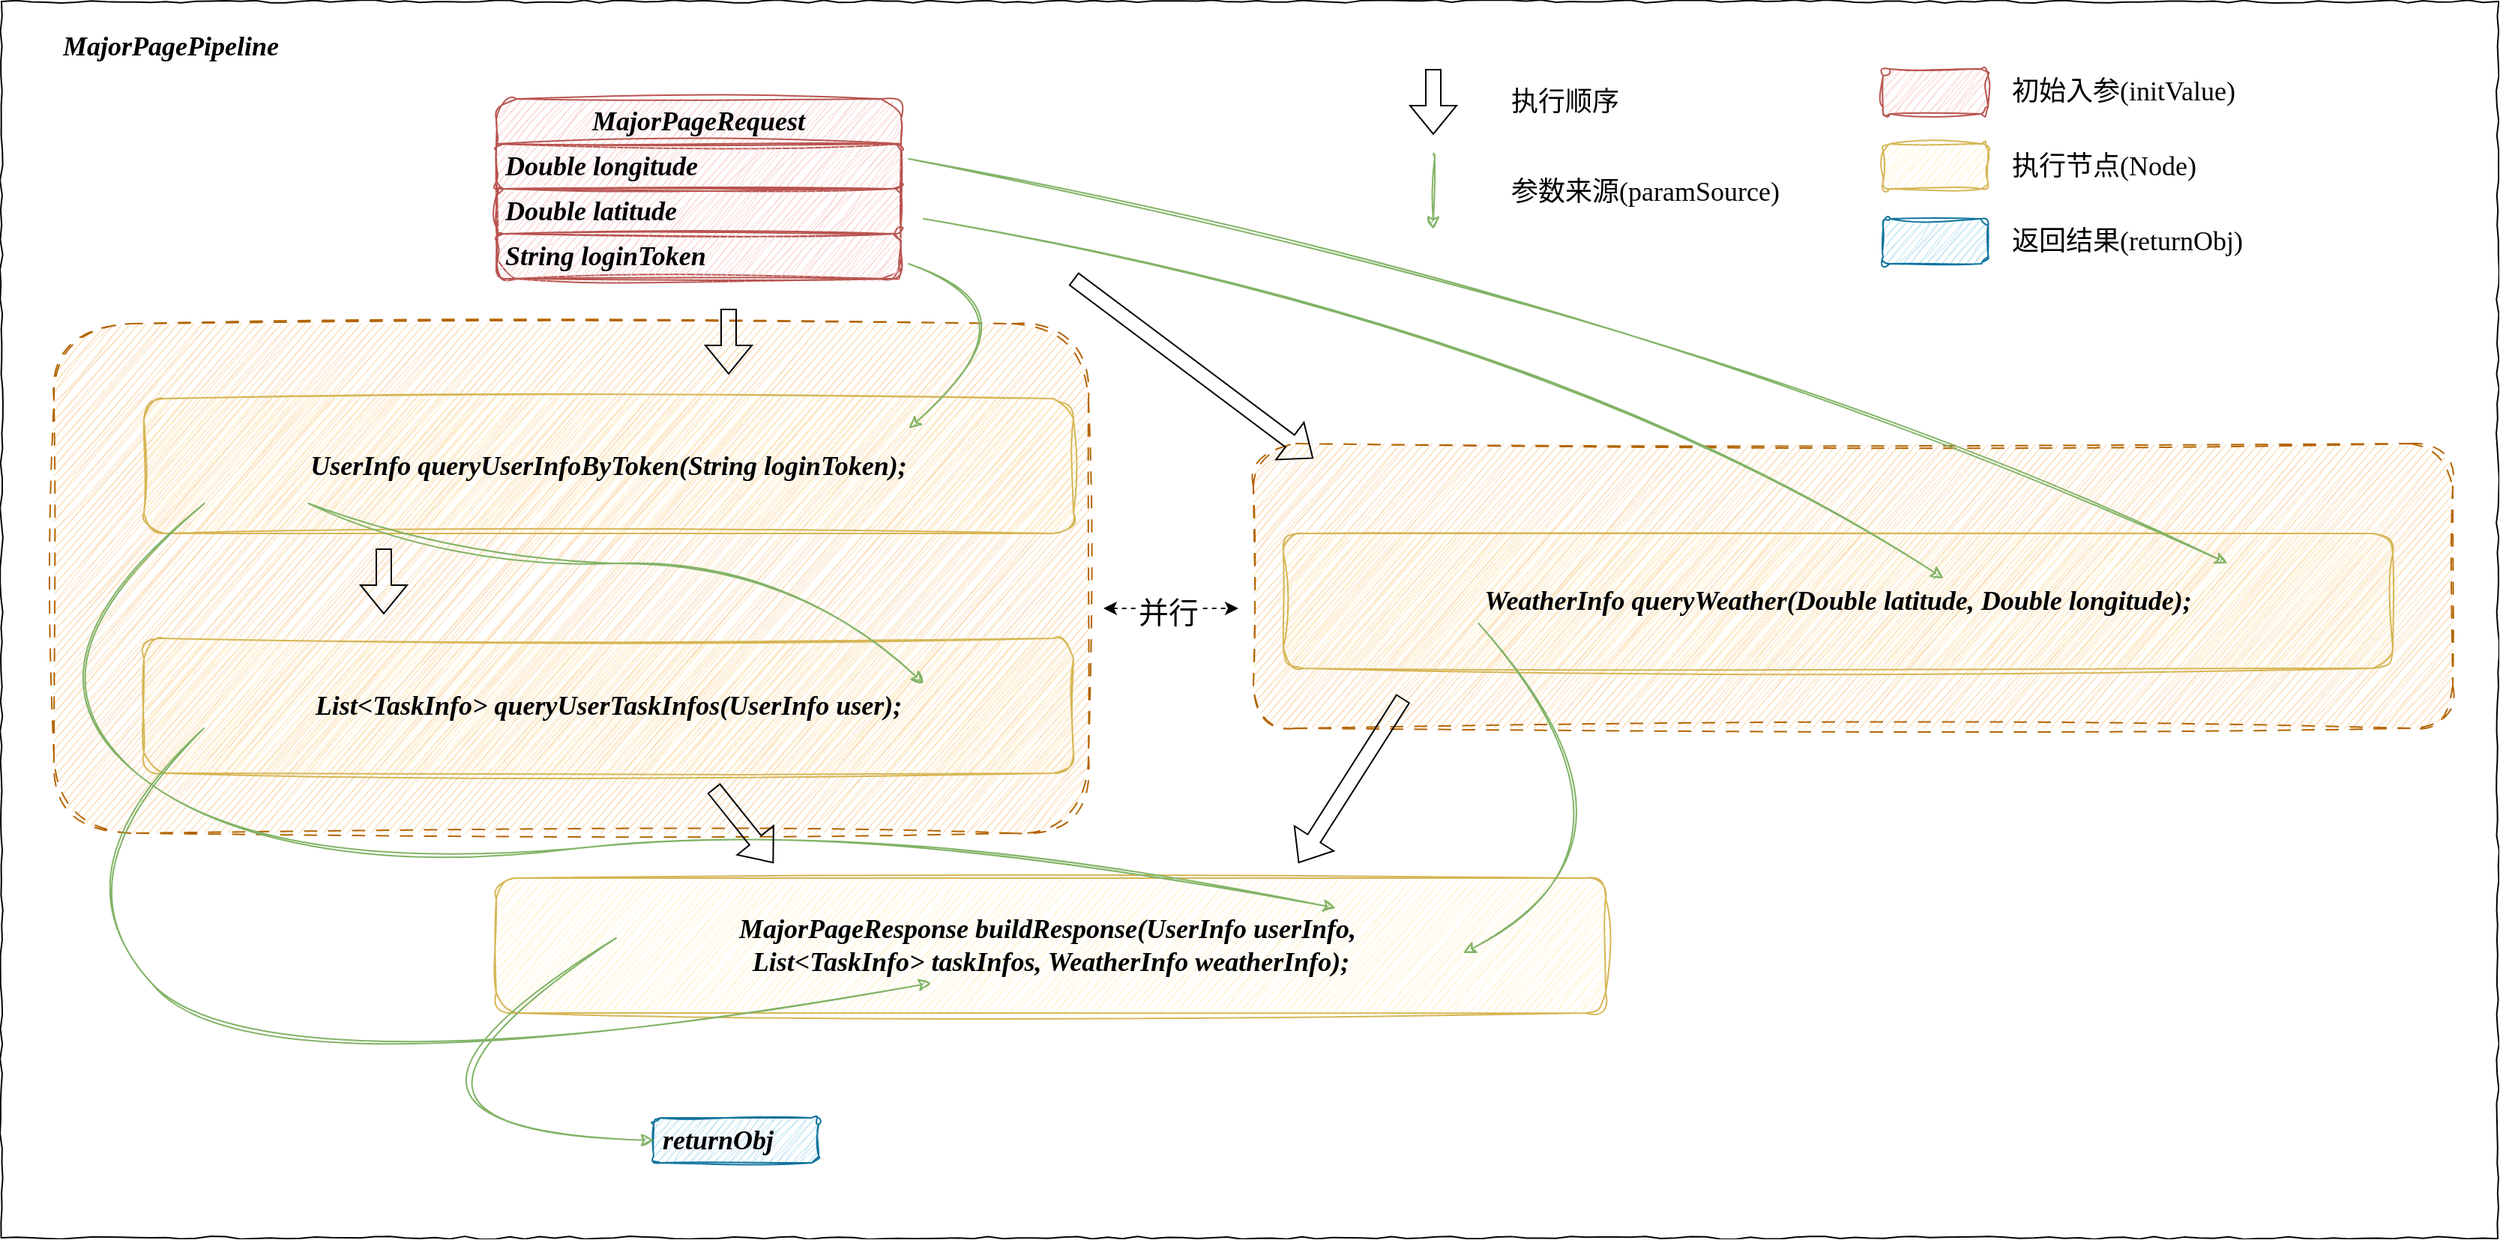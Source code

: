 <mxfile version="24.4.13" type="device">
  <diagram name="第 1 页" id="bbYAsJ9AS1H-cQh3gX90">
    <mxGraphModel dx="2074" dy="1197" grid="1" gridSize="10" guides="1" tooltips="1" connect="1" arrows="1" fold="1" page="1" pageScale="1" pageWidth="690" pageHeight="980" math="0" shadow="0">
      <root>
        <mxCell id="0" />
        <mxCell id="1" parent="0" />
        <mxCell id="9jJBGloCcnisnuSVjkhD-1" value="" style="rounded=0;whiteSpace=wrap;html=1;comic=1;" parent="1" vertex="1">
          <mxGeometry x="25" y="15" width="1665" height="825" as="geometry" />
        </mxCell>
        <mxCell id="YPaQVUYAeXkpW8j93ved-6" value="" style="rounded=1;whiteSpace=wrap;html=1;dashed=1;dashPattern=8 8;fillColor=#fad7ac;strokeColor=#b46504;sketch=1;curveFitting=1;jiggle=2;fontFamily=Comic Sans MS;" parent="1" vertex="1">
          <mxGeometry x="60" y="230" width="690" height="340" as="geometry" />
        </mxCell>
        <mxCell id="YPaQVUYAeXkpW8j93ved-7" value="" style="rounded=1;whiteSpace=wrap;html=1;dashed=1;dashPattern=8 8;fillColor=#fad7ac;strokeColor=#b46504;sketch=1;curveFitting=1;jiggle=2;fontFamily=Comic Sans MS;" parent="1" vertex="1">
          <mxGeometry x="860" y="310" width="800" height="190" as="geometry" />
        </mxCell>
        <mxCell id="vOWczvrueF11Am09t13T-1" value="&lt;i&gt;&lt;font style=&quot;&quot; size=&quot;1&quot;&gt;&lt;b style=&quot;font-size: 18px;&quot;&gt;UserInfo queryUserInfoByToken(String loginToken);&lt;/b&gt;&lt;/font&gt;&lt;/i&gt;" style="rounded=1;whiteSpace=wrap;html=1;fillColor=#fff2cc;strokeColor=#d6b656;sketch=1;curveFitting=1;jiggle=2;fontFamily=Comic Sans MS;" parent="1" vertex="1">
          <mxGeometry x="120" y="280" width="620" height="90" as="geometry" />
        </mxCell>
        <mxCell id="JGUKwS1q1bDIkYwTgo52-1" value="&lt;i&gt;&lt;font style=&quot;&quot; size=&quot;1&quot;&gt;&lt;b style=&quot;font-size: 18px;&quot;&gt;List&amp;lt;TaskInfo&amp;gt; queryUserTaskInfos(UserInfo user);&lt;/b&gt;&lt;/font&gt;&lt;/i&gt;" style="rounded=1;whiteSpace=wrap;html=1;fillColor=#fff2cc;strokeColor=#d6b656;sketch=1;curveFitting=1;jiggle=2;fontFamily=Comic Sans MS;" parent="1" vertex="1">
          <mxGeometry x="120" y="440" width="620" height="90" as="geometry" />
        </mxCell>
        <mxCell id="JGUKwS1q1bDIkYwTgo52-2" value="&lt;i&gt;&lt;font style=&quot;&quot; size=&quot;1&quot;&gt;&lt;b style=&quot;font-size: 18px;&quot;&gt;WeatherInfo queryWeather(Double&amp;nbsp;&lt;/b&gt;&lt;/font&gt;&lt;/i&gt;&lt;span style=&quot;background-color: initial; font-size: 18px;&quot;&gt;&lt;font&gt;&lt;b&gt;&lt;i&gt;latitude, Double l&lt;/i&gt;&lt;/b&gt;&lt;/font&gt;&lt;/span&gt;&lt;i&gt;&lt;font style=&quot;&quot;&gt;&lt;span style=&quot;font-size: 18px;&quot;&gt;&lt;b&gt;ongitude&lt;/b&gt;&lt;/span&gt;&lt;b style=&quot;font-size: 18px;&quot;&gt;);&lt;/b&gt;&lt;/font&gt;&lt;/i&gt;" style="rounded=1;whiteSpace=wrap;html=1;fillColor=#fff2cc;strokeColor=#d6b656;sketch=1;curveFitting=1;jiggle=2;fontFamily=Comic Sans MS;" parent="1" vertex="1">
          <mxGeometry x="880" y="370" width="740" height="90" as="geometry" />
        </mxCell>
        <mxCell id="JGUKwS1q1bDIkYwTgo52-3" value="&lt;i&gt;&lt;font style=&quot;&quot; size=&quot;1&quot;&gt;&lt;b style=&quot;font-size: 18px;&quot;&gt;MajorPageResponse buildResponse(UserInfo&amp;nbsp;&lt;/b&gt;&lt;/font&gt;&lt;/i&gt;&lt;span style=&quot;background-color: initial; font-size: 18px;&quot;&gt;&lt;font&gt;&lt;b&gt;&lt;i&gt;userInfo,&amp;nbsp;&lt;/i&gt;&lt;/b&gt;&lt;/font&gt;&lt;/span&gt;&lt;div&gt;&lt;span style=&quot;background-color: initial; font-size: 18px;&quot;&gt;&lt;font&gt;&lt;b&gt;&lt;i&gt;List&amp;lt;TaskInfo&amp;gt; taskInfos, WeatherInfo weatherInfo&lt;/i&gt;&lt;/b&gt;&lt;/font&gt;&lt;/span&gt;&lt;i&gt;&lt;font style=&quot;&quot;&gt;&lt;b style=&quot;font-size: 18px;&quot;&gt;);&lt;/b&gt;&lt;/font&gt;&lt;/i&gt;&lt;/div&gt;" style="rounded=1;whiteSpace=wrap;html=1;fillColor=#fff2cc;strokeColor=#d6b656;sketch=1;curveFitting=1;jiggle=2;fontFamily=Comic Sans MS;" parent="1" vertex="1">
          <mxGeometry x="355" y="600" width="740" height="90" as="geometry" />
        </mxCell>
        <mxCell id="JGUKwS1q1bDIkYwTgo52-4" value="&lt;font size=&quot;1&quot;&gt;&lt;i&gt;&lt;b style=&quot;font-size: 18px;&quot;&gt;MajorPageRequest&lt;/b&gt;&lt;/i&gt;&lt;/font&gt;" style="swimlane;fontStyle=0;childLayout=stackLayout;horizontal=1;startSize=30;horizontalStack=0;resizeParent=1;resizeParentMax=0;resizeLast=0;collapsible=1;marginBottom=0;whiteSpace=wrap;html=1;fillColor=#f8cecc;strokeColor=#b85450;sketch=1;curveFitting=1;jiggle=2;rounded=1;fontFamily=Comic Sans MS;" parent="1" vertex="1">
          <mxGeometry x="355" y="80" width="270" height="120" as="geometry" />
        </mxCell>
        <mxCell id="JGUKwS1q1bDIkYwTgo52-5" value="&lt;span style=&quot;background-color: initial; text-align: center; font-size: 18px;&quot;&gt;&lt;font&gt;&lt;b&gt;&lt;i&gt;Double l&lt;/i&gt;&lt;/b&gt;&lt;/font&gt;&lt;/span&gt;&lt;i style=&quot;text-align: center;&quot;&gt;&lt;font&gt;&lt;span style=&quot;font-size: 18px;&quot;&gt;&lt;b&gt;ongitude&lt;/b&gt;&lt;/span&gt;&lt;/font&gt;&lt;/i&gt;" style="text;strokeColor=#b85450;fillColor=#f8cecc;align=left;verticalAlign=middle;spacingLeft=4;spacingRight=4;overflow=hidden;points=[[0,0.5],[1,0.5]];portConstraint=eastwest;rotatable=0;whiteSpace=wrap;html=1;sketch=1;curveFitting=1;jiggle=2;rounded=1;fontFamily=Comic Sans MS;" parent="JGUKwS1q1bDIkYwTgo52-4" vertex="1">
          <mxGeometry y="30" width="270" height="30" as="geometry" />
        </mxCell>
        <mxCell id="JGUKwS1q1bDIkYwTgo52-6" value="&lt;i style=&quot;text-align: center;&quot;&gt;&lt;font size=&quot;1&quot;&gt;&lt;b style=&quot;font-size: 18px;&quot;&gt;Double&amp;nbsp;&lt;/b&gt;&lt;/font&gt;&lt;/i&gt;&lt;span style=&quot;text-align: center; background-color: initial; font-size: 18px;&quot;&gt;&lt;font&gt;&lt;b&gt;&lt;i&gt;latitude&lt;/i&gt;&lt;/b&gt;&lt;/font&gt;&lt;/span&gt;" style="text;strokeColor=#b85450;fillColor=#f8cecc;align=left;verticalAlign=middle;spacingLeft=4;spacingRight=4;overflow=hidden;points=[[0,0.5],[1,0.5]];portConstraint=eastwest;rotatable=0;whiteSpace=wrap;html=1;sketch=1;curveFitting=1;jiggle=2;rounded=1;fontFamily=Comic Sans MS;" parent="JGUKwS1q1bDIkYwTgo52-4" vertex="1">
          <mxGeometry y="60" width="270" height="30" as="geometry" />
        </mxCell>
        <mxCell id="JGUKwS1q1bDIkYwTgo52-7" value="&lt;i style=&quot;text-align: center;&quot;&gt;&lt;font size=&quot;1&quot;&gt;&lt;b style=&quot;font-size: 18px;&quot;&gt;String loginToken&lt;/b&gt;&lt;/font&gt;&lt;/i&gt;" style="text;strokeColor=#b85450;fillColor=#f8cecc;align=left;verticalAlign=middle;spacingLeft=4;spacingRight=4;overflow=hidden;points=[[0,0.5],[1,0.5]];portConstraint=eastwest;rotatable=0;whiteSpace=wrap;html=1;sketch=1;curveFitting=1;jiggle=2;rounded=1;fontFamily=Comic Sans MS;" parent="JGUKwS1q1bDIkYwTgo52-4" vertex="1">
          <mxGeometry y="90" width="270" height="30" as="geometry" />
        </mxCell>
        <mxCell id="JGUKwS1q1bDIkYwTgo52-9" value="" style="curved=1;endArrow=classic;html=1;rounded=0;fillColor=#d5e8d4;strokeColor=#82b366;sketch=1;curveFitting=1;jiggle=2;entryX=0.823;entryY=0.222;entryDx=0;entryDy=0;entryPerimeter=0;fontFamily=Comic Sans MS;" parent="1" target="vOWczvrueF11Am09t13T-1" edge="1">
          <mxGeometry width="50" height="50" relative="1" as="geometry">
            <mxPoint x="630" y="190" as="sourcePoint" />
            <mxPoint x="610" y="320" as="targetPoint" />
            <Array as="points">
              <mxPoint x="720" y="220" />
            </Array>
          </mxGeometry>
        </mxCell>
        <mxCell id="JGUKwS1q1bDIkYwTgo52-10" value="" style="curved=1;endArrow=classic;html=1;rounded=0;fillColor=#d5e8d4;strokeColor=#82b366;sketch=1;curveFitting=1;jiggle=2;exitX=0.177;exitY=0.778;exitDx=0;exitDy=0;exitPerimeter=0;entryX=0.839;entryY=0.333;entryDx=0;entryDy=0;entryPerimeter=0;fontFamily=Comic Sans MS;" parent="1" source="vOWczvrueF11Am09t13T-1" target="JGUKwS1q1bDIkYwTgo52-1" edge="1">
          <mxGeometry width="50" height="50" relative="1" as="geometry">
            <mxPoint x="250" y="350" as="sourcePoint" />
            <mxPoint x="600" y="410" as="targetPoint" />
            <Array as="points">
              <mxPoint x="320" y="390" />
              <mxPoint x="550" y="390" />
            </Array>
          </mxGeometry>
        </mxCell>
        <mxCell id="JGUKwS1q1bDIkYwTgo52-11" value="" style="curved=1;endArrow=classic;html=1;rounded=0;fillColor=#d5e8d4;strokeColor=#82b366;sketch=1;curveFitting=1;jiggle=2;entryX=0.595;entryY=0.333;entryDx=0;entryDy=0;entryPerimeter=0;fontFamily=Comic Sans MS;" parent="1" target="JGUKwS1q1bDIkYwTgo52-2" edge="1">
          <mxGeometry width="50" height="50" relative="1" as="geometry">
            <mxPoint x="640" y="160" as="sourcePoint" />
            <mxPoint x="820" y="500" as="targetPoint" />
            <Array as="points">
              <mxPoint x="1060" y="230" />
            </Array>
          </mxGeometry>
        </mxCell>
        <mxCell id="JGUKwS1q1bDIkYwTgo52-12" value="" style="curved=1;endArrow=classic;html=1;rounded=0;fillColor=#d5e8d4;strokeColor=#82b366;sketch=1;curveFitting=1;jiggle=2;entryX=0.851;entryY=0.222;entryDx=0;entryDy=0;entryPerimeter=0;fontFamily=Comic Sans MS;" parent="1" target="JGUKwS1q1bDIkYwTgo52-2" edge="1">
          <mxGeometry width="50" height="50" relative="1" as="geometry">
            <mxPoint x="630" y="120" as="sourcePoint" />
            <mxPoint x="560" y="570" as="targetPoint" />
            <Array as="points">
              <mxPoint x="1150" y="220" />
            </Array>
          </mxGeometry>
        </mxCell>
        <mxCell id="JGUKwS1q1bDIkYwTgo52-13" value="" style="curved=1;endArrow=classic;html=1;rounded=0;fillColor=#d5e8d4;strokeColor=#82b366;sketch=1;curveFitting=1;jiggle=2;exitX=0.065;exitY=0.778;exitDx=0;exitDy=0;exitPerimeter=0;fontFamily=Comic Sans MS;" parent="1" source="vOWczvrueF11Am09t13T-1" edge="1">
          <mxGeometry width="50" height="50" relative="1" as="geometry">
            <mxPoint x="20" y="400" as="sourcePoint" />
            <mxPoint x="915" y="620" as="targetPoint" />
            <Array as="points">
              <mxPoint x="30" y="460" />
              <mxPoint x="200" y="600" />
              <mxPoint x="620" y="560" />
            </Array>
          </mxGeometry>
        </mxCell>
        <mxCell id="JGUKwS1q1bDIkYwTgo52-14" value="" style="curved=1;endArrow=classic;html=1;rounded=0;fillColor=#d5e8d4;strokeColor=#82b366;sketch=1;curveFitting=1;jiggle=2;entryX=0.392;entryY=0.778;entryDx=0;entryDy=0;entryPerimeter=0;fontFamily=Comic Sans MS;" parent="1" target="JGUKwS1q1bDIkYwTgo52-3" edge="1">
          <mxGeometry width="50" height="50" relative="1" as="geometry">
            <mxPoint x="160" y="500" as="sourcePoint" />
            <mxPoint x="680" y="860" as="targetPoint" />
            <Array as="points">
              <mxPoint x="60" y="590" />
              <mxPoint x="190" y="750" />
            </Array>
          </mxGeometry>
        </mxCell>
        <mxCell id="JGUKwS1q1bDIkYwTgo52-15" value="" style="curved=1;endArrow=classic;html=1;rounded=0;fillColor=#d5e8d4;strokeColor=#82b366;sketch=1;curveFitting=1;jiggle=2;exitX=0.176;exitY=0.667;exitDx=0;exitDy=0;exitPerimeter=0;fontFamily=Comic Sans MS;" parent="1" source="JGUKwS1q1bDIkYwTgo52-2" edge="1">
          <mxGeometry width="50" height="50" relative="1" as="geometry">
            <mxPoint x="280" y="550" as="sourcePoint" />
            <mxPoint x="1000" y="650" as="targetPoint" />
            <Array as="points">
              <mxPoint x="1140" y="580" />
            </Array>
          </mxGeometry>
        </mxCell>
        <mxCell id="JGUKwS1q1bDIkYwTgo52-18" value="&lt;div style=&quot;text-align: center;&quot;&gt;&lt;span style=&quot;background-color: initial; font-size: 18px;&quot;&gt;&lt;font&gt;&lt;b&gt;&lt;i&gt;returnObj&lt;/i&gt;&lt;/b&gt;&lt;/font&gt;&lt;/span&gt;&lt;/div&gt;" style="text;strokeColor=#10739e;fillColor=#b1ddf0;align=left;verticalAlign=middle;spacingLeft=4;spacingRight=4;overflow=hidden;points=[[0,0.5],[1,0.5]];portConstraint=eastwest;rotatable=0;whiteSpace=wrap;html=1;sketch=1;curveFitting=1;jiggle=2;rounded=1;fontFamily=Comic Sans MS;" parent="1" vertex="1">
          <mxGeometry x="460" y="760" width="110" height="30" as="geometry" />
        </mxCell>
        <mxCell id="JGUKwS1q1bDIkYwTgo52-19" value="" style="curved=1;endArrow=classic;html=1;rounded=0;fillColor=#d5e8d4;strokeColor=#82b366;sketch=1;curveFitting=1;jiggle=2;entryX=0;entryY=0.5;entryDx=0;entryDy=0;exitX=0.108;exitY=0.444;exitDx=0;exitDy=0;exitPerimeter=0;fontFamily=Comic Sans MS;" parent="1" source="JGUKwS1q1bDIkYwTgo52-3" target="JGUKwS1q1bDIkYwTgo52-18" edge="1">
          <mxGeometry width="50" height="50" relative="1" as="geometry">
            <mxPoint x="150" y="760" as="sourcePoint" />
            <mxPoint x="240" y="900" as="targetPoint" />
            <Array as="points">
              <mxPoint x="230" y="770" />
            </Array>
          </mxGeometry>
        </mxCell>
        <mxCell id="JGUKwS1q1bDIkYwTgo52-20" value="&lt;i style=&quot;font-size: x-small; text-align: center;&quot;&gt;&lt;b style=&quot;font-size: 18px;&quot;&gt;MajorPagePipeline&lt;/b&gt;&lt;/i&gt;" style="text;strokeColor=none;fillColor=none;align=left;verticalAlign=middle;spacingLeft=4;spacingRight=4;overflow=hidden;points=[[0,0.5],[1,0.5]];portConstraint=eastwest;rotatable=0;whiteSpace=wrap;html=1;fontFamily=Comic Sans MS;" parent="1" vertex="1">
          <mxGeometry x="60" y="30" width="200" height="30" as="geometry" />
        </mxCell>
        <mxCell id="JGUKwS1q1bDIkYwTgo52-24" value="" style="rounded=1;whiteSpace=wrap;html=1;sketch=1;jiggle=2;curveFitting=1;strokeColor=#b85450;align=center;verticalAlign=middle;fontFamily=Comic Sans MS;fontSize=12;fontColor=default;fontStyle=0;fillColor=#f8cecc;" parent="1" vertex="1">
          <mxGeometry x="1280" y="60" width="70" height="30" as="geometry" />
        </mxCell>
        <mxCell id="JGUKwS1q1bDIkYwTgo52-25" value="" style="shape=flexArrow;endArrow=classic;html=1;rounded=0;exitX=0.098;exitY=1.033;exitDx=0;exitDy=0;exitPerimeter=0;entryX=0.098;entryY=-0.033;entryDx=0;entryDy=0;entryPerimeter=0;fontFamily=Comic Sans MS;" parent="1" edge="1">
          <mxGeometry width="50" height="50" relative="1" as="geometry">
            <mxPoint x="980" y="60" as="sourcePoint" />
            <mxPoint x="980" y="104" as="targetPoint" />
          </mxGeometry>
        </mxCell>
        <mxCell id="JGUKwS1q1bDIkYwTgo52-26" value="" style="rounded=1;whiteSpace=wrap;html=1;sketch=1;jiggle=2;curveFitting=1;strokeColor=#d6b656;align=center;verticalAlign=middle;fontFamily=Comic Sans MS;fontSize=12;fontColor=default;fontStyle=0;fillColor=#fff2cc;" parent="1" vertex="1">
          <mxGeometry x="1280" y="110" width="70" height="30" as="geometry" />
        </mxCell>
        <mxCell id="JGUKwS1q1bDIkYwTgo52-28" value="" style="rounded=1;whiteSpace=wrap;html=1;sketch=1;jiggle=2;curveFitting=1;strokeColor=#10739e;align=left;verticalAlign=middle;fontFamily=Comic Sans MS;fontSize=12;fontColor=default;fontStyle=0;fillColor=#b1ddf0;spacingLeft=4;spacingRight=4;gradientColor=none;" parent="1" vertex="1">
          <mxGeometry x="1280" y="160" width="70" height="30" as="geometry" />
        </mxCell>
        <mxCell id="JGUKwS1q1bDIkYwTgo52-29" value="&lt;div style=&quot;text-align: center;&quot;&gt;&lt;span style=&quot;background-color: initial; font-size: 18px;&quot;&gt;&lt;font&gt;初始入参(initValue)&lt;/font&gt;&lt;/span&gt;&lt;/div&gt;" style="text;strokeColor=none;fillColor=none;align=left;verticalAlign=middle;spacingLeft=4;spacingRight=4;overflow=hidden;points=[[0,0.5],[1,0.5]];portConstraint=eastwest;rotatable=0;whiteSpace=wrap;html=1;fontFamily=Comic Sans MS;" parent="1" vertex="1">
          <mxGeometry x="1360" y="60" width="210" height="30" as="geometry" />
        </mxCell>
        <mxCell id="JGUKwS1q1bDIkYwTgo52-31" value="&lt;div style=&quot;text-align: center;&quot;&gt;&lt;span style=&quot;background-color: initial; font-size: 18px;&quot;&gt;&lt;font&gt;执行节点(Node)&lt;/font&gt;&lt;/span&gt;&lt;/div&gt;" style="text;strokeColor=none;fillColor=none;align=left;verticalAlign=middle;spacingLeft=4;spacingRight=4;overflow=hidden;points=[[0,0.5],[1,0.5]];portConstraint=eastwest;rotatable=0;whiteSpace=wrap;html=1;fontFamily=Comic Sans MS;" parent="1" vertex="1">
          <mxGeometry x="1360" y="110" width="210" height="30" as="geometry" />
        </mxCell>
        <mxCell id="JGUKwS1q1bDIkYwTgo52-32" value="&lt;div style=&quot;text-align: center;&quot;&gt;&lt;span style=&quot;background-color: initial; font-size: 18px;&quot;&gt;&lt;font&gt;返回结果(returnObj)&lt;/font&gt;&lt;/span&gt;&lt;/div&gt;" style="text;strokeColor=none;fillColor=none;align=left;verticalAlign=middle;spacingLeft=4;spacingRight=4;overflow=hidden;points=[[0,0.5],[1,0.5]];portConstraint=eastwest;rotatable=0;whiteSpace=wrap;html=1;fontFamily=Comic Sans MS;" parent="1" vertex="1">
          <mxGeometry x="1360" y="160" width="210" height="30" as="geometry" />
        </mxCell>
        <mxCell id="JGUKwS1q1bDIkYwTgo52-33" value="&lt;div style=&quot;text-align: center;&quot;&gt;&lt;span style=&quot;background-color: initial; font-size: 18px;&quot;&gt;&lt;font&gt;执行顺序&lt;/font&gt;&lt;/span&gt;&lt;/div&gt;" style="text;strokeColor=none;fillColor=none;align=left;verticalAlign=middle;spacingLeft=4;spacingRight=4;overflow=hidden;points=[[0,0.5],[1,0.5]];portConstraint=eastwest;rotatable=0;whiteSpace=wrap;html=1;fontFamily=Comic Sans MS;" parent="1" vertex="1">
          <mxGeometry x="1025.5" y="67" width="210" height="30" as="geometry" />
        </mxCell>
        <mxCell id="FAXZkEMfxZnQdSqHwnY_-1" value="" style="curved=1;endArrow=classic;html=1;rounded=0;sketch=1;jiggle=2;curveFitting=1;strokeColor=#82b366;align=center;verticalAlign=middle;fontFamily=Comic Sans MS;fontSize=11;fontColor=default;labelBackgroundColor=default;fillColor=#d5e8d4;" parent="1" edge="1">
          <mxGeometry width="50" height="50" relative="1" as="geometry">
            <mxPoint x="980" y="117" as="sourcePoint" />
            <mxPoint x="980" y="167" as="targetPoint" />
            <Array as="points" />
          </mxGeometry>
        </mxCell>
        <mxCell id="FAXZkEMfxZnQdSqHwnY_-2" value="&lt;div style=&quot;text-align: center;&quot;&gt;&lt;span style=&quot;background-color: initial; font-size: 18px;&quot;&gt;&lt;font&gt;参数来源(paramSource)&lt;/font&gt;&lt;/span&gt;&lt;/div&gt;" style="text;strokeColor=none;fillColor=none;align=left;verticalAlign=middle;spacingLeft=4;spacingRight=4;overflow=hidden;points=[[0,0.5],[1,0.5]];portConstraint=eastwest;rotatable=0;whiteSpace=wrap;html=1;fontFamily=Comic Sans MS;" parent="1" vertex="1">
          <mxGeometry x="1025.5" y="127" width="230" height="30" as="geometry" />
        </mxCell>
        <mxCell id="YPaQVUYAeXkpW8j93ved-1" value="" style="shape=flexArrow;endArrow=classic;html=1;rounded=0;exitX=0.098;exitY=1.033;exitDx=0;exitDy=0;exitPerimeter=0;entryX=0.098;entryY=-0.033;entryDx=0;entryDy=0;entryPerimeter=0;fontFamily=Comic Sans MS;" parent="1" edge="1">
          <mxGeometry width="50" height="50" relative="1" as="geometry">
            <mxPoint x="510" y="220" as="sourcePoint" />
            <mxPoint x="510" y="264" as="targetPoint" />
          </mxGeometry>
        </mxCell>
        <mxCell id="YPaQVUYAeXkpW8j93ved-2" value="" style="shape=flexArrow;endArrow=classic;html=1;rounded=0;exitX=0.098;exitY=1.033;exitDx=0;exitDy=0;exitPerimeter=0;entryX=0.098;entryY=-0.033;entryDx=0;entryDy=0;entryPerimeter=0;fontFamily=Comic Sans MS;" parent="1" edge="1">
          <mxGeometry width="50" height="50" relative="1" as="geometry">
            <mxPoint x="280" y="380" as="sourcePoint" />
            <mxPoint x="280" y="424" as="targetPoint" />
          </mxGeometry>
        </mxCell>
        <mxCell id="YPaQVUYAeXkpW8j93ved-3" value="" style="shape=flexArrow;endArrow=classic;html=1;rounded=0;exitX=0.098;exitY=1.033;exitDx=0;exitDy=0;exitPerimeter=0;fontFamily=Comic Sans MS;" parent="1" edge="1">
          <mxGeometry width="50" height="50" relative="1" as="geometry">
            <mxPoint x="500" y="540" as="sourcePoint" />
            <mxPoint x="540" y="590" as="targetPoint" />
          </mxGeometry>
        </mxCell>
        <mxCell id="YPaQVUYAeXkpW8j93ved-4" value="" style="shape=flexArrow;endArrow=classic;html=1;rounded=0;exitX=0.098;exitY=1.033;exitDx=0;exitDy=0;exitPerimeter=0;fontFamily=Comic Sans MS;" parent="1" edge="1">
          <mxGeometry width="50" height="50" relative="1" as="geometry">
            <mxPoint x="960" y="480" as="sourcePoint" />
            <mxPoint x="890" y="590" as="targetPoint" />
          </mxGeometry>
        </mxCell>
        <mxCell id="YPaQVUYAeXkpW8j93ved-5" value="" style="shape=flexArrow;endArrow=classic;html=1;rounded=0;exitX=0.098;exitY=1.033;exitDx=0;exitDy=0;exitPerimeter=0;fontFamily=Comic Sans MS;" parent="1" edge="1">
          <mxGeometry width="50" height="50" relative="1" as="geometry">
            <mxPoint x="740" y="200" as="sourcePoint" />
            <mxPoint x="900" y="320" as="targetPoint" />
          </mxGeometry>
        </mxCell>
        <mxCell id="YPaQVUYAeXkpW8j93ved-8" value="" style="endArrow=classic;startArrow=classic;html=1;rounded=0;fontFamily=Comic Sans MS;dashed=1;" parent="1" edge="1">
          <mxGeometry width="50" height="50" relative="1" as="geometry">
            <mxPoint x="760" y="420" as="sourcePoint" />
            <mxPoint x="850" y="420" as="targetPoint" />
          </mxGeometry>
        </mxCell>
        <mxCell id="YPaQVUYAeXkpW8j93ved-9" value="&lt;font style=&quot;font-size: 20px;&quot;&gt;并行&lt;/font&gt;" style="edgeLabel;html=1;align=center;verticalAlign=middle;resizable=0;points=[];fontFamily=Comic Sans MS;" parent="YPaQVUYAeXkpW8j93ved-8" vertex="1" connectable="0">
          <mxGeometry x="-0.044" y="-2" relative="1" as="geometry">
            <mxPoint as="offset" />
          </mxGeometry>
        </mxCell>
      </root>
    </mxGraphModel>
  </diagram>
</mxfile>
